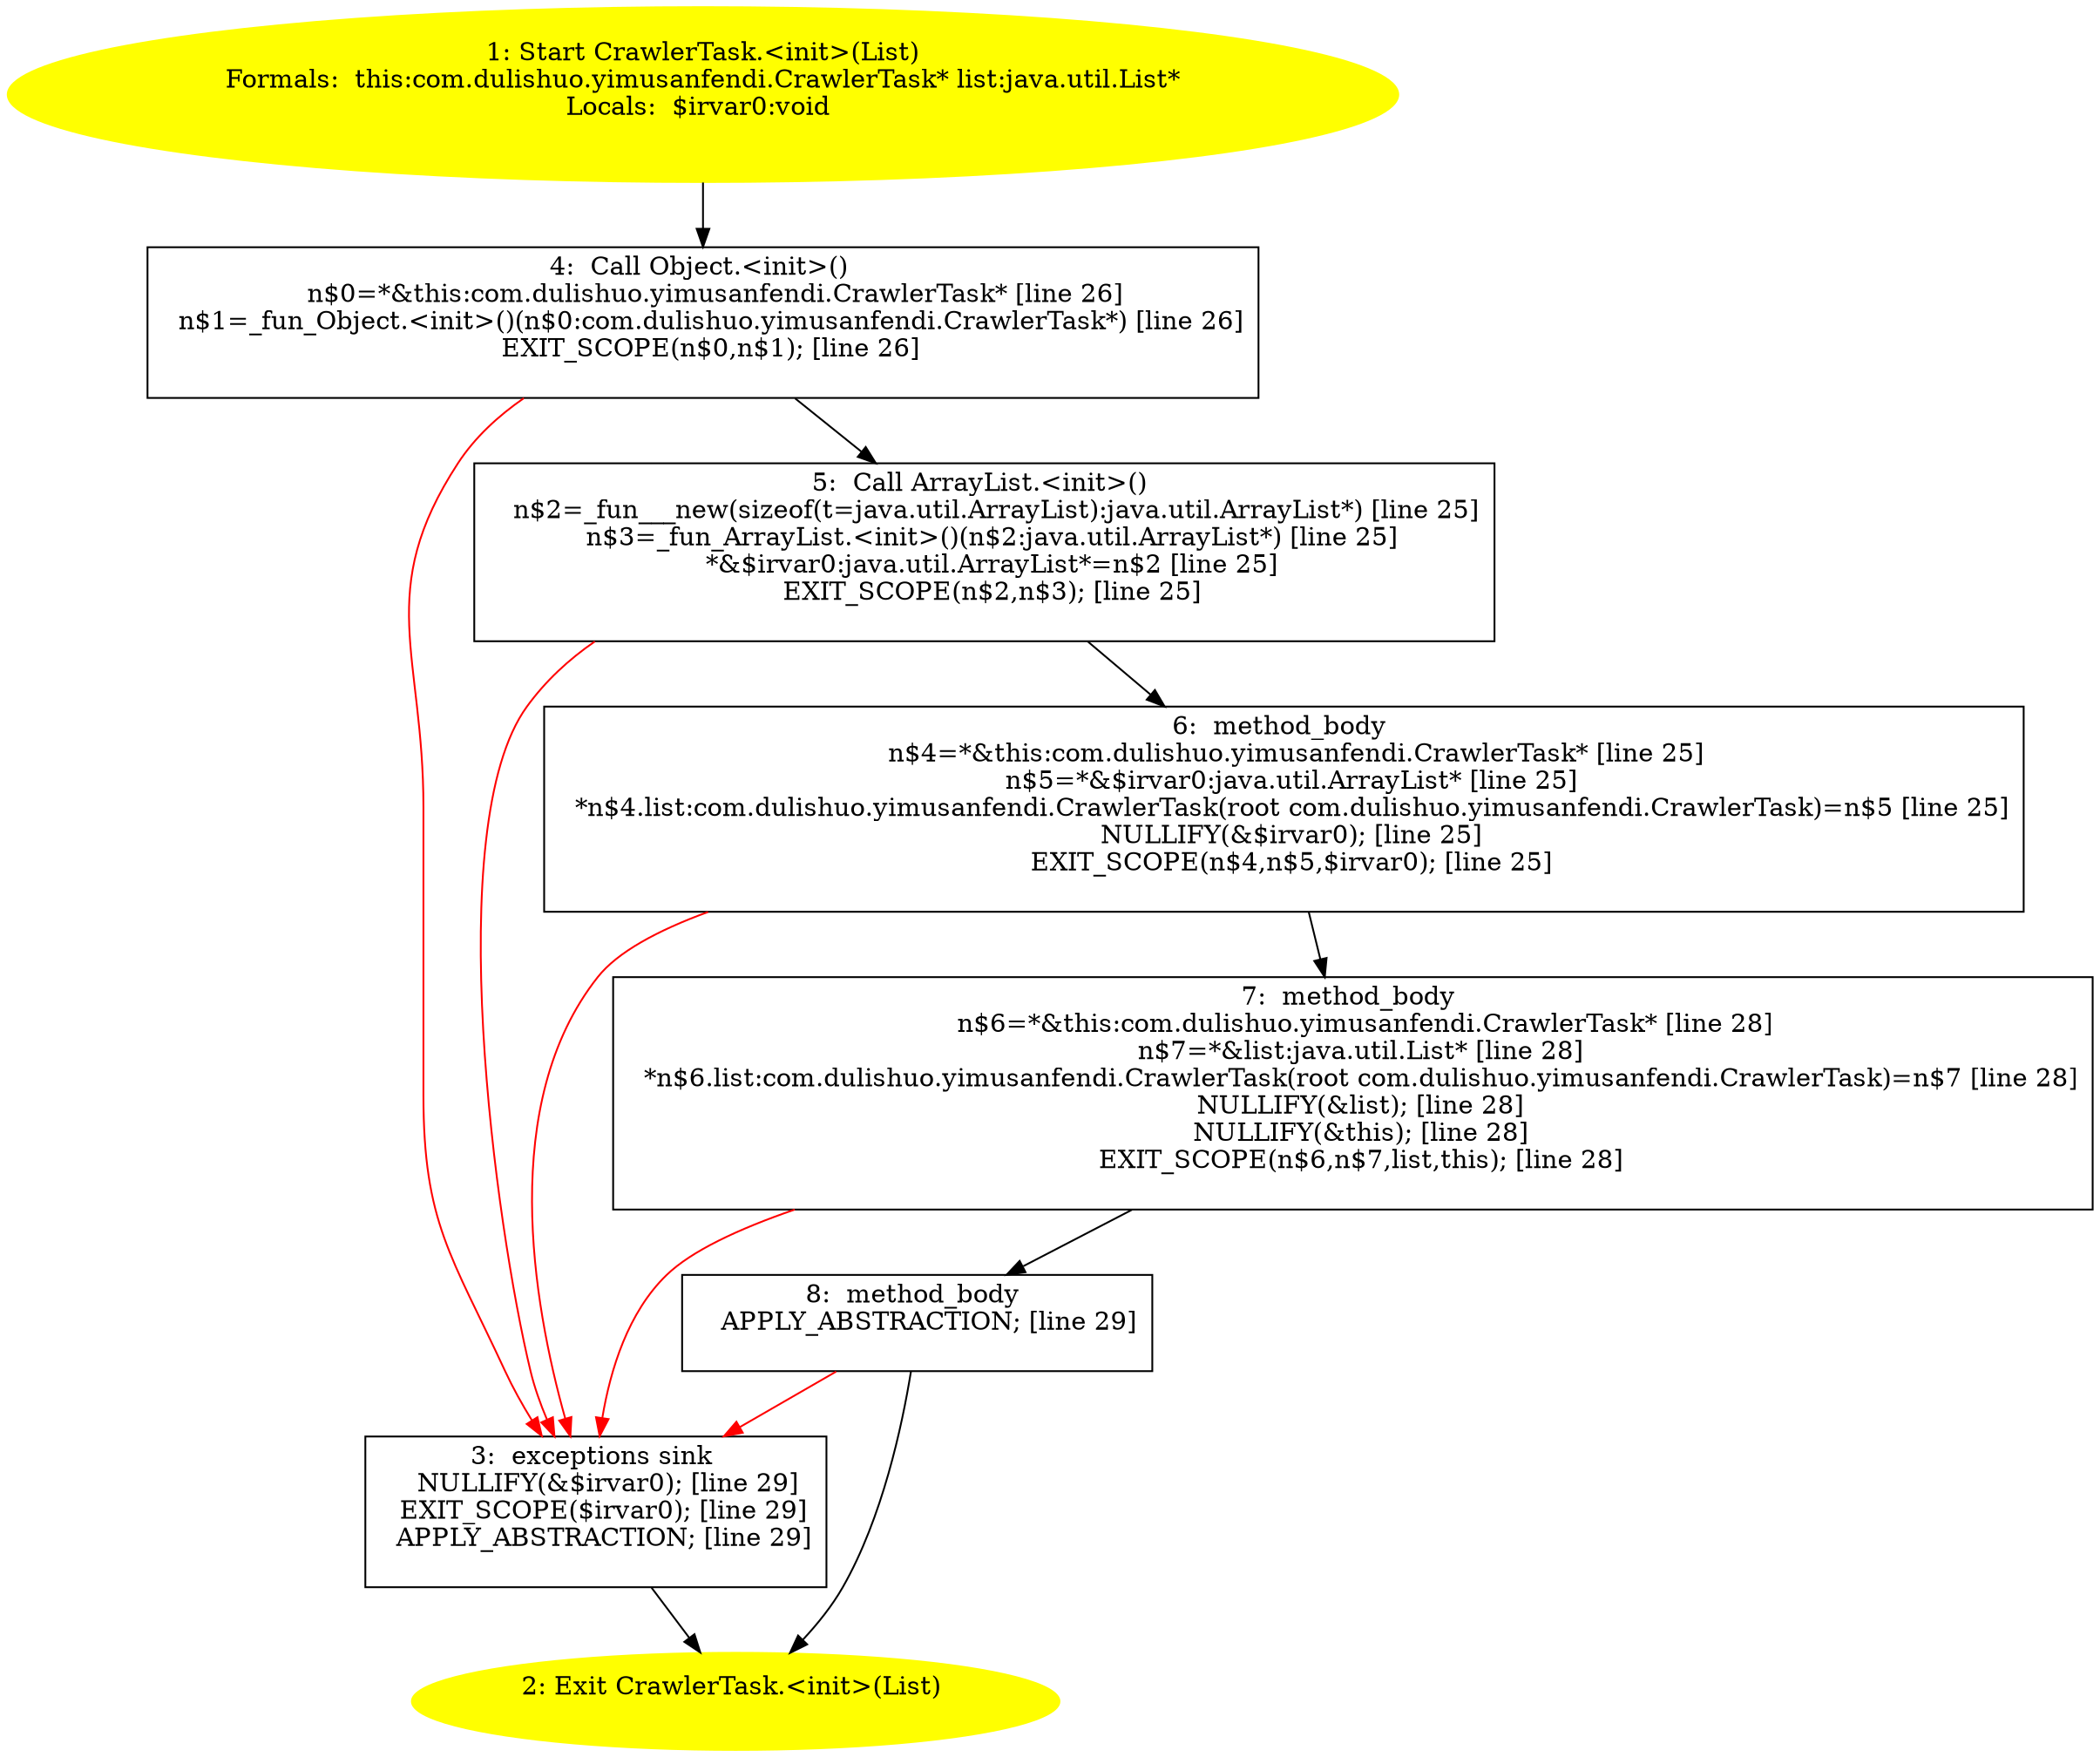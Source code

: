 /* @generated */
digraph cfg {
"com.dulishuo.yimusanfendi.CrawlerTask.<init>(java.util.List).fa0ac099edd03af2f914e5330c11058c_1" [label="1: Start CrawlerTask.<init>(List)\nFormals:  this:com.dulishuo.yimusanfendi.CrawlerTask* list:java.util.List*\nLocals:  $irvar0:void \n  " color=yellow style=filled]
	

	 "com.dulishuo.yimusanfendi.CrawlerTask.<init>(java.util.List).fa0ac099edd03af2f914e5330c11058c_1" -> "com.dulishuo.yimusanfendi.CrawlerTask.<init>(java.util.List).fa0ac099edd03af2f914e5330c11058c_4" ;
"com.dulishuo.yimusanfendi.CrawlerTask.<init>(java.util.List).fa0ac099edd03af2f914e5330c11058c_2" [label="2: Exit CrawlerTask.<init>(List) \n  " color=yellow style=filled]
	

"com.dulishuo.yimusanfendi.CrawlerTask.<init>(java.util.List).fa0ac099edd03af2f914e5330c11058c_3" [label="3:  exceptions sink \n   NULLIFY(&$irvar0); [line 29]\n  EXIT_SCOPE($irvar0); [line 29]\n  APPLY_ABSTRACTION; [line 29]\n " shape="box"]
	

	 "com.dulishuo.yimusanfendi.CrawlerTask.<init>(java.util.List).fa0ac099edd03af2f914e5330c11058c_3" -> "com.dulishuo.yimusanfendi.CrawlerTask.<init>(java.util.List).fa0ac099edd03af2f914e5330c11058c_2" ;
"com.dulishuo.yimusanfendi.CrawlerTask.<init>(java.util.List).fa0ac099edd03af2f914e5330c11058c_4" [label="4:  Call Object.<init>() \n   n$0=*&this:com.dulishuo.yimusanfendi.CrawlerTask* [line 26]\n  n$1=_fun_Object.<init>()(n$0:com.dulishuo.yimusanfendi.CrawlerTask*) [line 26]\n  EXIT_SCOPE(n$0,n$1); [line 26]\n " shape="box"]
	

	 "com.dulishuo.yimusanfendi.CrawlerTask.<init>(java.util.List).fa0ac099edd03af2f914e5330c11058c_4" -> "com.dulishuo.yimusanfendi.CrawlerTask.<init>(java.util.List).fa0ac099edd03af2f914e5330c11058c_5" ;
	 "com.dulishuo.yimusanfendi.CrawlerTask.<init>(java.util.List).fa0ac099edd03af2f914e5330c11058c_4" -> "com.dulishuo.yimusanfendi.CrawlerTask.<init>(java.util.List).fa0ac099edd03af2f914e5330c11058c_3" [color="red" ];
"com.dulishuo.yimusanfendi.CrawlerTask.<init>(java.util.List).fa0ac099edd03af2f914e5330c11058c_5" [label="5:  Call ArrayList.<init>() \n   n$2=_fun___new(sizeof(t=java.util.ArrayList):java.util.ArrayList*) [line 25]\n  n$3=_fun_ArrayList.<init>()(n$2:java.util.ArrayList*) [line 25]\n  *&$irvar0:java.util.ArrayList*=n$2 [line 25]\n  EXIT_SCOPE(n$2,n$3); [line 25]\n " shape="box"]
	

	 "com.dulishuo.yimusanfendi.CrawlerTask.<init>(java.util.List).fa0ac099edd03af2f914e5330c11058c_5" -> "com.dulishuo.yimusanfendi.CrawlerTask.<init>(java.util.List).fa0ac099edd03af2f914e5330c11058c_6" ;
	 "com.dulishuo.yimusanfendi.CrawlerTask.<init>(java.util.List).fa0ac099edd03af2f914e5330c11058c_5" -> "com.dulishuo.yimusanfendi.CrawlerTask.<init>(java.util.List).fa0ac099edd03af2f914e5330c11058c_3" [color="red" ];
"com.dulishuo.yimusanfendi.CrawlerTask.<init>(java.util.List).fa0ac099edd03af2f914e5330c11058c_6" [label="6:  method_body \n   n$4=*&this:com.dulishuo.yimusanfendi.CrawlerTask* [line 25]\n  n$5=*&$irvar0:java.util.ArrayList* [line 25]\n  *n$4.list:com.dulishuo.yimusanfendi.CrawlerTask(root com.dulishuo.yimusanfendi.CrawlerTask)=n$5 [line 25]\n  NULLIFY(&$irvar0); [line 25]\n  EXIT_SCOPE(n$4,n$5,$irvar0); [line 25]\n " shape="box"]
	

	 "com.dulishuo.yimusanfendi.CrawlerTask.<init>(java.util.List).fa0ac099edd03af2f914e5330c11058c_6" -> "com.dulishuo.yimusanfendi.CrawlerTask.<init>(java.util.List).fa0ac099edd03af2f914e5330c11058c_7" ;
	 "com.dulishuo.yimusanfendi.CrawlerTask.<init>(java.util.List).fa0ac099edd03af2f914e5330c11058c_6" -> "com.dulishuo.yimusanfendi.CrawlerTask.<init>(java.util.List).fa0ac099edd03af2f914e5330c11058c_3" [color="red" ];
"com.dulishuo.yimusanfendi.CrawlerTask.<init>(java.util.List).fa0ac099edd03af2f914e5330c11058c_7" [label="7:  method_body \n   n$6=*&this:com.dulishuo.yimusanfendi.CrawlerTask* [line 28]\n  n$7=*&list:java.util.List* [line 28]\n  *n$6.list:com.dulishuo.yimusanfendi.CrawlerTask(root com.dulishuo.yimusanfendi.CrawlerTask)=n$7 [line 28]\n  NULLIFY(&list); [line 28]\n  NULLIFY(&this); [line 28]\n  EXIT_SCOPE(n$6,n$7,list,this); [line 28]\n " shape="box"]
	

	 "com.dulishuo.yimusanfendi.CrawlerTask.<init>(java.util.List).fa0ac099edd03af2f914e5330c11058c_7" -> "com.dulishuo.yimusanfendi.CrawlerTask.<init>(java.util.List).fa0ac099edd03af2f914e5330c11058c_8" ;
	 "com.dulishuo.yimusanfendi.CrawlerTask.<init>(java.util.List).fa0ac099edd03af2f914e5330c11058c_7" -> "com.dulishuo.yimusanfendi.CrawlerTask.<init>(java.util.List).fa0ac099edd03af2f914e5330c11058c_3" [color="red" ];
"com.dulishuo.yimusanfendi.CrawlerTask.<init>(java.util.List).fa0ac099edd03af2f914e5330c11058c_8" [label="8:  method_body \n   APPLY_ABSTRACTION; [line 29]\n " shape="box"]
	

	 "com.dulishuo.yimusanfendi.CrawlerTask.<init>(java.util.List).fa0ac099edd03af2f914e5330c11058c_8" -> "com.dulishuo.yimusanfendi.CrawlerTask.<init>(java.util.List).fa0ac099edd03af2f914e5330c11058c_2" ;
	 "com.dulishuo.yimusanfendi.CrawlerTask.<init>(java.util.List).fa0ac099edd03af2f914e5330c11058c_8" -> "com.dulishuo.yimusanfendi.CrawlerTask.<init>(java.util.List).fa0ac099edd03af2f914e5330c11058c_3" [color="red" ];
}
